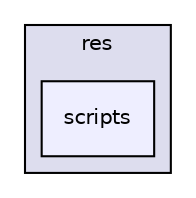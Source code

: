 digraph "/Users/sidharthamani/huffman_coder/res/scripts" {
  compound=true
  node [ fontsize="10", fontname="Helvetica"];
  edge [ labelfontsize="10", labelfontname="Helvetica"];
  subgraph clusterdir_7b47cca4d318623bb4270ab1fb592ef5 {
    graph [ bgcolor="#ddddee", pencolor="black", label="res" fontname="Helvetica", fontsize="10", URL="dir_7b47cca4d318623bb4270ab1fb592ef5.html"]
  dir_a87b72c878ddf06f4a493326167eb987 [shape=box, label="scripts", style="filled", fillcolor="#eeeeff", pencolor="black", URL="dir_a87b72c878ddf06f4a493326167eb987.html"];
  }
}
